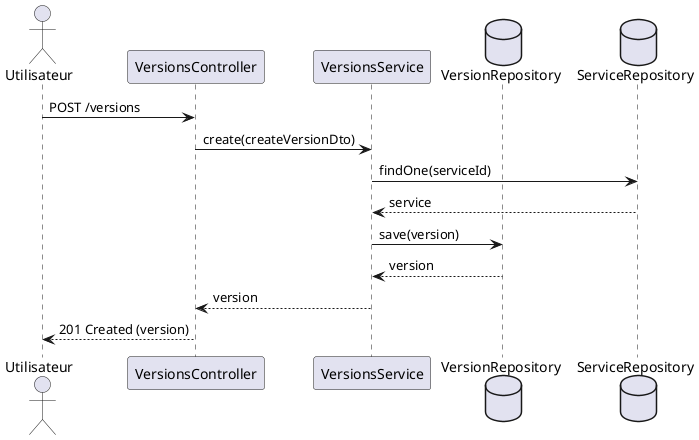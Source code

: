 @startuml
actor Utilisateur
participant "VersionsController" as VersionsController
participant "VersionsService" as VersionsService
database "VersionRepository" as VersionRepo
database "ServiceRepository" as ServiceRepo

Utilisateur -> VersionsController : POST /versions
VersionsController -> VersionsService : create(createVersionDto)
VersionsService -> ServiceRepo : findOne(serviceId)
ServiceRepo --> VersionsService : service
VersionsService -> VersionRepo : save(version)
VersionRepo --> VersionsService : version
VersionsService --> VersionsController : version
VersionsController --> Utilisateur : 201 Created (version)
@enduml
